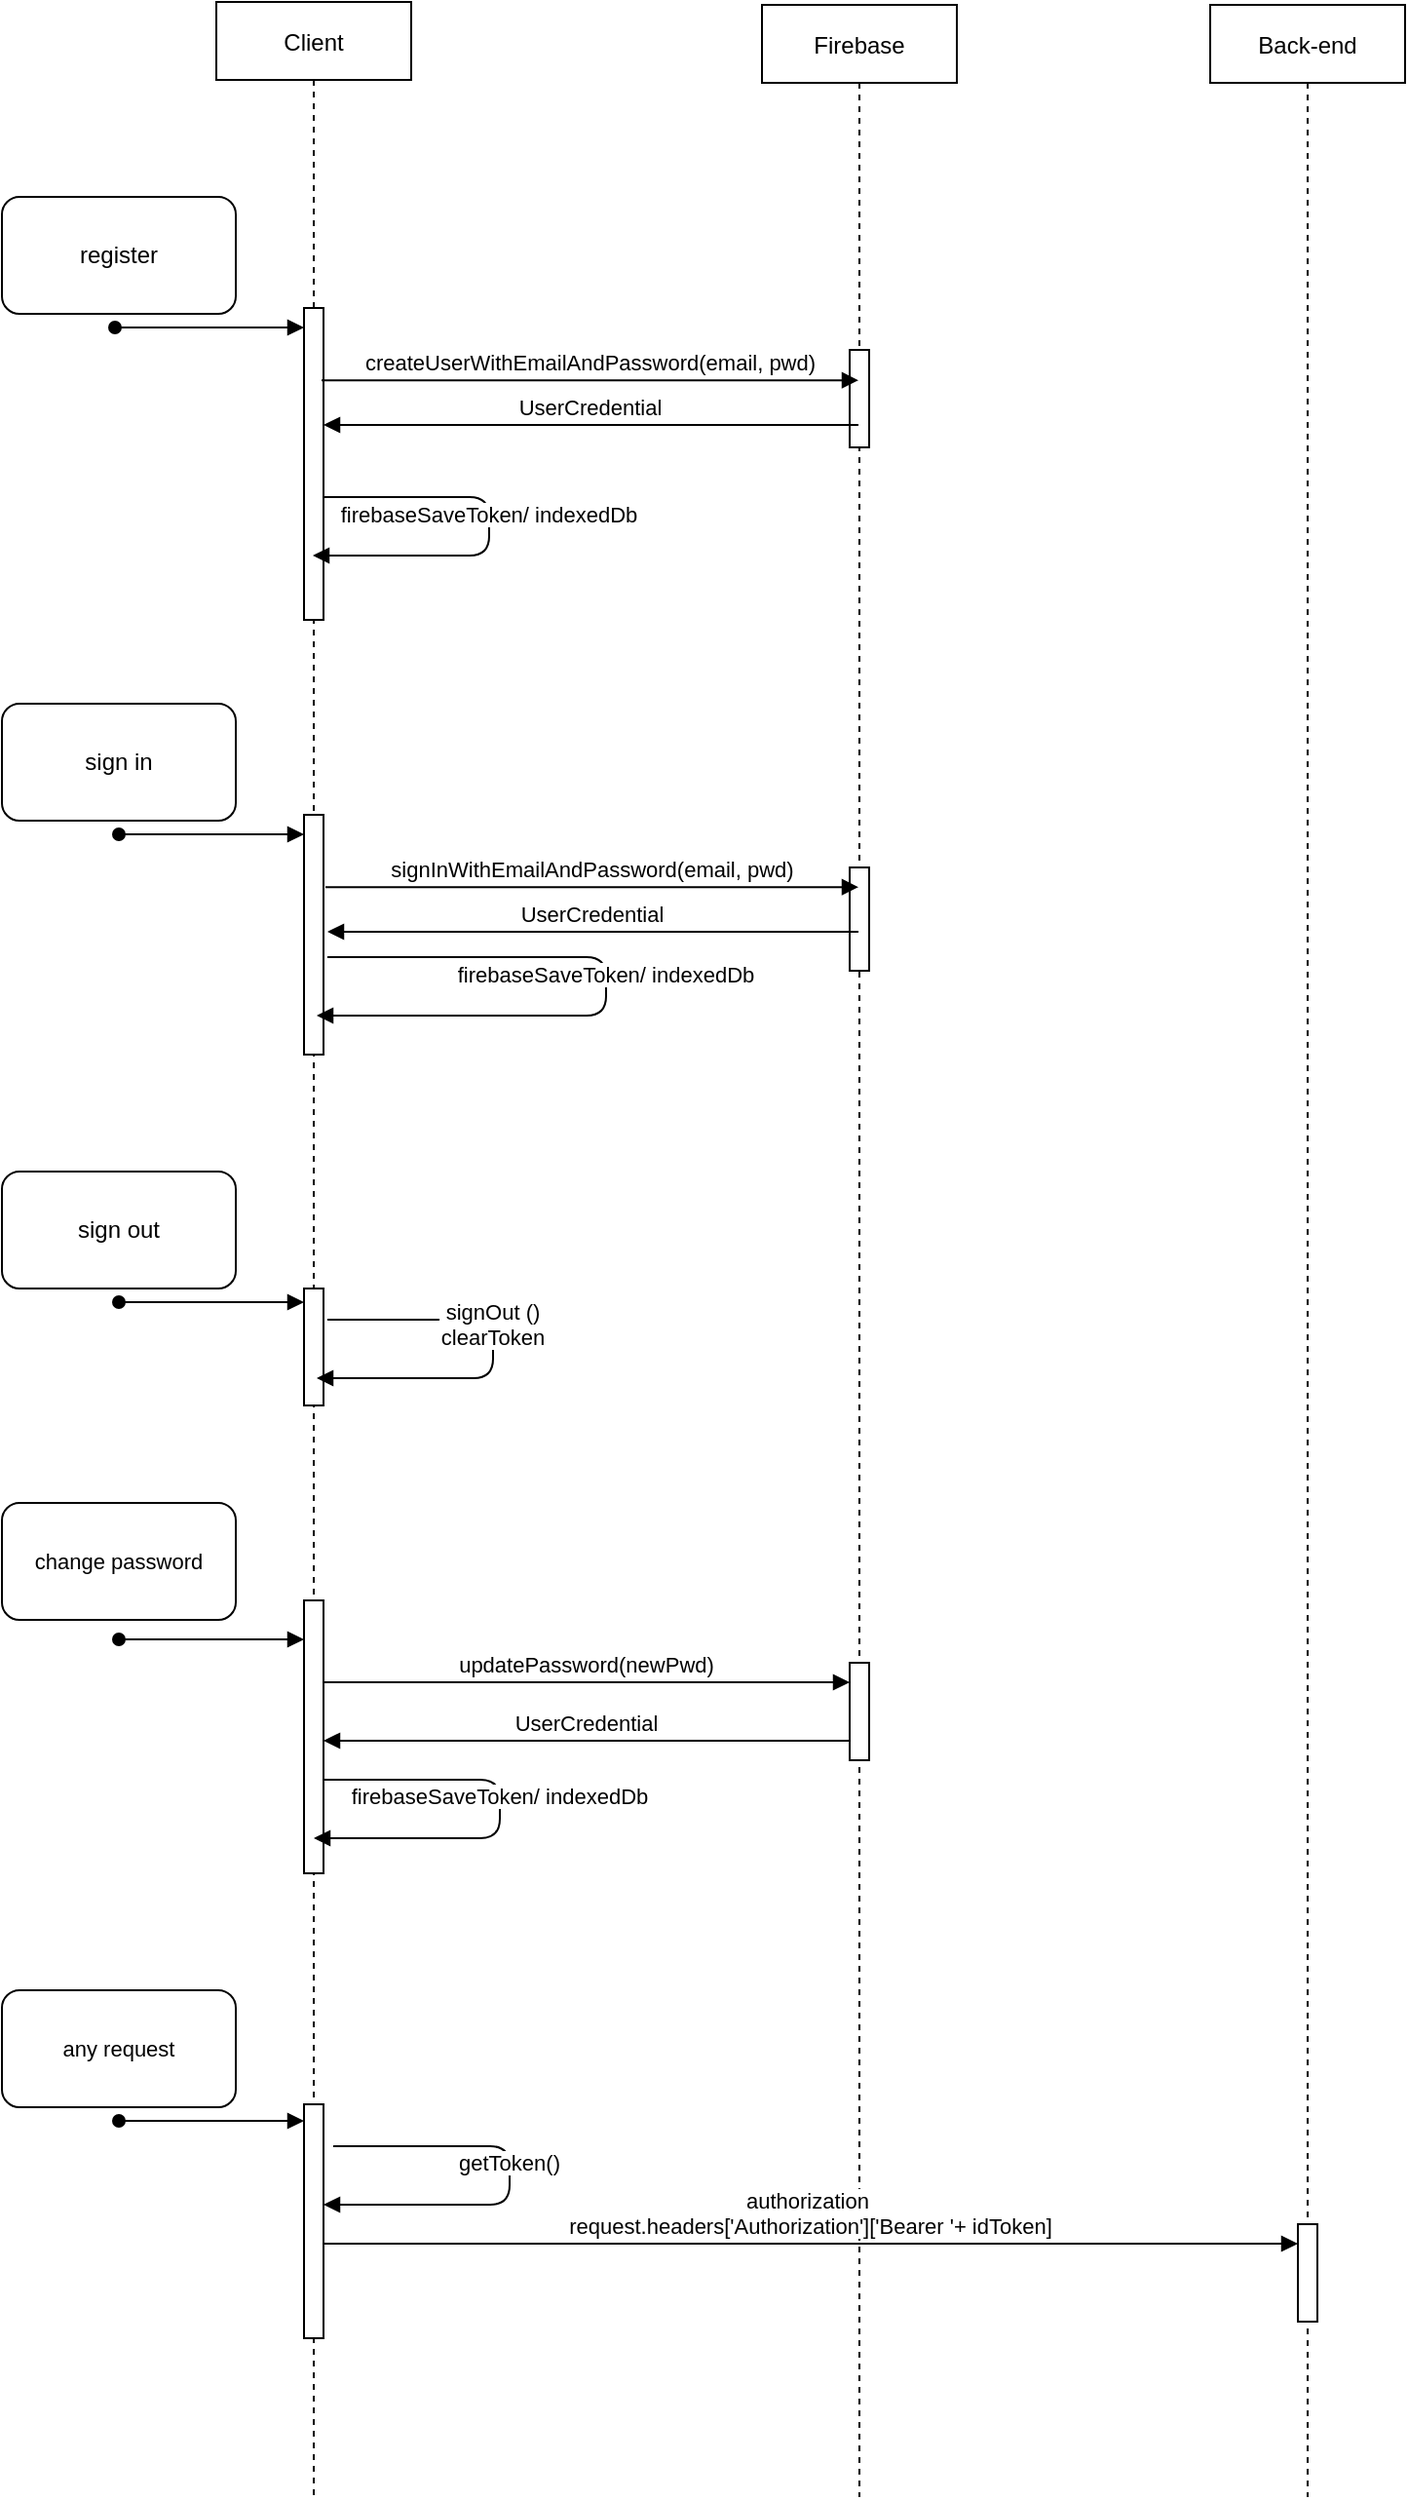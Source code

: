 <mxfile version="13.8.9-1" type="github">
  <diagram id="kgpKYQtTHZ0yAKxKKP6v" name="Page-1">
    <mxGraphModel dx="1422" dy="762" grid="1" gridSize="10" guides="1" tooltips="1" connect="1" arrows="1" fold="1" page="1" pageScale="1" pageWidth="850" pageHeight="1100" math="0" shadow="0">
      <root>
        <mxCell id="0" />
        <mxCell id="1" parent="0" />
        <mxCell id="3nuBFxr9cyL0pnOWT2aG-1" value="Client" style="shape=umlLifeline;perimeter=lifelinePerimeter;container=1;collapsible=0;recursiveResize=0;rounded=0;shadow=0;strokeWidth=1;" parent="1" vertex="1">
          <mxGeometry x="120" y="80" width="100" height="1280" as="geometry" />
        </mxCell>
        <mxCell id="ozkosLKGaaoJHy-yNGnJ-19" value="" style="points=[];perimeter=orthogonalPerimeter;rounded=0;shadow=0;strokeWidth=1;" parent="3nuBFxr9cyL0pnOWT2aG-1" vertex="1">
          <mxGeometry x="45" y="157" width="10" height="160" as="geometry" />
        </mxCell>
        <mxCell id="ozkosLKGaaoJHy-yNGnJ-24" value="firebaseSaveToken/ indexedDb" style="verticalAlign=bottom;endArrow=block;shadow=0;strokeWidth=1;" parent="3nuBFxr9cyL0pnOWT2aG-1" edge="1">
          <mxGeometry relative="1" as="geometry">
            <mxPoint x="55" y="254" as="sourcePoint" />
            <mxPoint x="49.5" y="284" as="targetPoint" />
            <Array as="points">
              <mxPoint x="140" y="254" />
              <mxPoint x="140" y="284" />
            </Array>
          </mxGeometry>
        </mxCell>
        <mxCell id="ozkosLKGaaoJHy-yNGnJ-61" value="" style="points=[];perimeter=orthogonalPerimeter;rounded=0;shadow=0;strokeWidth=1;" parent="3nuBFxr9cyL0pnOWT2aG-1" vertex="1">
          <mxGeometry x="45" y="417" width="10" height="123" as="geometry" />
        </mxCell>
        <mxCell id="lGKpdcnFsOUk8Vm2rYnd-2" value="" style="points=[];perimeter=orthogonalPerimeter;rounded=0;shadow=0;strokeWidth=1;" parent="3nuBFxr9cyL0pnOWT2aG-1" vertex="1">
          <mxGeometry x="45" y="820" width="10" height="140" as="geometry" />
        </mxCell>
        <mxCell id="Kkn3Ly9YWz7IPAgtcKhY-12" value="" style="points=[];perimeter=orthogonalPerimeter;rounded=0;shadow=0;strokeWidth=1;" parent="3nuBFxr9cyL0pnOWT2aG-1" vertex="1">
          <mxGeometry x="45" y="1078.5" width="10" height="120" as="geometry" />
        </mxCell>
        <mxCell id="Kkn3Ly9YWz7IPAgtcKhY-14" value="" style="verticalAlign=bottom;startArrow=oval;endArrow=block;shadow=0;strokeWidth=1;" parent="3nuBFxr9cyL0pnOWT2aG-1" edge="1">
          <mxGeometry relative="1" as="geometry">
            <mxPoint x="-50" y="1087" as="sourcePoint" />
            <mxPoint x="45" y="1087" as="targetPoint" />
            <Array as="points" />
          </mxGeometry>
        </mxCell>
        <mxCell id="3nuBFxr9cyL0pnOWT2aG-5" value="Firebase" style="shape=umlLifeline;perimeter=lifelinePerimeter;container=1;collapsible=0;recursiveResize=0;rounded=0;shadow=0;strokeWidth=1;" parent="1" vertex="1">
          <mxGeometry x="400" y="81.5" width="100" height="1278.5" as="geometry" />
        </mxCell>
        <mxCell id="ozkosLKGaaoJHy-yNGnJ-22" value="" style="points=[];perimeter=orthogonalPerimeter;rounded=0;shadow=0;strokeWidth=1;" parent="3nuBFxr9cyL0pnOWT2aG-5" vertex="1">
          <mxGeometry x="45" y="177" width="10" height="50" as="geometry" />
        </mxCell>
        <mxCell id="ozkosLKGaaoJHy-yNGnJ-63" value="" style="points=[];perimeter=orthogonalPerimeter;rounded=0;shadow=0;strokeWidth=1;" parent="3nuBFxr9cyL0pnOWT2aG-5" vertex="1">
          <mxGeometry x="45" y="442.5" width="10" height="53" as="geometry" />
        </mxCell>
        <mxCell id="ozkosLKGaaoJHy-yNGnJ-88" value="" style="points=[];perimeter=orthogonalPerimeter;rounded=0;shadow=0;strokeWidth=1;" parent="3nuBFxr9cyL0pnOWT2aG-5" vertex="1">
          <mxGeometry x="45" y="850.5" width="10" height="50" as="geometry" />
        </mxCell>
        <mxCell id="ozkosLKGaaoJHy-yNGnJ-20" value=" " style="verticalAlign=bottom;startArrow=oval;endArrow=block;shadow=0;strokeWidth=1;" parent="1" target="ozkosLKGaaoJHy-yNGnJ-19" edge="1">
          <mxGeometry relative="1" as="geometry">
            <mxPoint x="68" y="247" as="sourcePoint" />
            <mxPoint x="166" y="246.95" as="targetPoint" />
            <Array as="points" />
          </mxGeometry>
        </mxCell>
        <mxCell id="ozkosLKGaaoJHy-yNGnJ-21" value="createUserWithEmailAndPassword(email, pwd)" style="verticalAlign=bottom;endArrow=block;shadow=0;strokeWidth=1;exitX=0.9;exitY=0.211;exitDx=0;exitDy=0;exitPerimeter=0;" parent="1" target="3nuBFxr9cyL0pnOWT2aG-5" edge="1">
          <mxGeometry relative="1" as="geometry">
            <mxPoint x="174" y="274.08" as="sourcePoint" />
            <mxPoint x="345" y="274.08" as="targetPoint" />
          </mxGeometry>
        </mxCell>
        <mxCell id="ozkosLKGaaoJHy-yNGnJ-23" value="UserCredential" style="verticalAlign=bottom;endArrow=block;shadow=0;strokeWidth=1;" parent="1" source="3nuBFxr9cyL0pnOWT2aG-5" edge="1">
          <mxGeometry relative="1" as="geometry">
            <mxPoint x="345" y="297" as="sourcePoint" />
            <mxPoint x="175" y="297" as="targetPoint" />
            <Array as="points">
              <mxPoint x="290" y="297" />
            </Array>
            <mxPoint as="offset" />
          </mxGeometry>
        </mxCell>
        <mxCell id="ozkosLKGaaoJHy-yNGnJ-62" value="firebaseSaveToken/ indexedDb" style="verticalAlign=bottom;endArrow=block;shadow=0;strokeWidth=1;" parent="1" edge="1">
          <mxGeometry relative="1" as="geometry">
            <mxPoint x="177" y="570" as="sourcePoint" />
            <mxPoint x="171.5" y="600" as="targetPoint" />
            <Array as="points">
              <mxPoint x="320" y="570" />
              <mxPoint x="320" y="600" />
            </Array>
          </mxGeometry>
        </mxCell>
        <mxCell id="ozkosLKGaaoJHy-yNGnJ-68" value="" style="verticalAlign=bottom;startArrow=oval;endArrow=block;shadow=0;strokeWidth=1;" parent="1" target="ozkosLKGaaoJHy-yNGnJ-61" edge="1">
          <mxGeometry relative="1" as="geometry">
            <mxPoint x="70" y="507" as="sourcePoint" />
            <mxPoint x="168" y="506.95" as="targetPoint" />
            <Array as="points" />
          </mxGeometry>
        </mxCell>
        <mxCell id="ozkosLKGaaoJHy-yNGnJ-69" value="signInWithEmailAndPassword(email, pwd)" style="verticalAlign=bottom;endArrow=block;shadow=0;strokeWidth=1;exitX=0.9;exitY=0.211;exitDx=0;exitDy=0;exitPerimeter=0;" parent="1" target="3nuBFxr9cyL0pnOWT2aG-5" edge="1">
          <mxGeometry relative="1" as="geometry">
            <mxPoint x="176" y="534.08" as="sourcePoint" />
            <mxPoint x="347" y="534.08" as="targetPoint" />
          </mxGeometry>
        </mxCell>
        <mxCell id="ozkosLKGaaoJHy-yNGnJ-70" value="UserCredential" style="verticalAlign=bottom;endArrow=block;shadow=0;strokeWidth=1;" parent="1" source="3nuBFxr9cyL0pnOWT2aG-5" edge="1">
          <mxGeometry relative="1" as="geometry">
            <mxPoint x="347" y="557" as="sourcePoint" />
            <mxPoint x="177" y="557" as="targetPoint" />
            <Array as="points">
              <mxPoint x="292" y="557" />
            </Array>
            <mxPoint as="offset" />
          </mxGeometry>
        </mxCell>
        <mxCell id="ozkosLKGaaoJHy-yNGnJ-81" value="" style="points=[];perimeter=orthogonalPerimeter;rounded=0;shadow=0;strokeWidth=1;" parent="1" vertex="1">
          <mxGeometry x="165" y="740" width="10" height="60" as="geometry" />
        </mxCell>
        <mxCell id="ozkosLKGaaoJHy-yNGnJ-82" value="signOut ()&#xa;clearToken" style="verticalAlign=bottom;endArrow=block;shadow=0;strokeWidth=1;" parent="1" edge="1">
          <mxGeometry relative="1" as="geometry">
            <mxPoint x="177" y="756" as="sourcePoint" />
            <mxPoint x="171.5" y="786" as="targetPoint" />
            <Array as="points">
              <mxPoint x="262" y="756" />
              <mxPoint x="262" y="786" />
            </Array>
          </mxGeometry>
        </mxCell>
        <mxCell id="ozkosLKGaaoJHy-yNGnJ-84" value="" style="verticalAlign=bottom;startArrow=oval;endArrow=block;shadow=0;strokeWidth=1;" parent="1" target="ozkosLKGaaoJHy-yNGnJ-81" edge="1">
          <mxGeometry relative="1" as="geometry">
            <mxPoint x="70" y="747" as="sourcePoint" />
            <mxPoint x="168" y="746.95" as="targetPoint" />
            <Array as="points" />
          </mxGeometry>
        </mxCell>
        <mxCell id="ozkosLKGaaoJHy-yNGnJ-94" value="" style="verticalAlign=bottom;startArrow=oval;endArrow=block;shadow=0;strokeWidth=1;" parent="1" edge="1">
          <mxGeometry relative="1" as="geometry">
            <mxPoint x="70" y="920" as="sourcePoint" />
            <mxPoint x="165" y="920" as="targetPoint" />
            <Array as="points" />
          </mxGeometry>
        </mxCell>
        <mxCell id="ozkosLKGaaoJHy-yNGnJ-95" value="updatePassword(newPwd)" style="verticalAlign=bottom;endArrow=block;shadow=0;strokeWidth=1;" parent="1" target="ozkosLKGaaoJHy-yNGnJ-88" edge="1">
          <mxGeometry relative="1" as="geometry">
            <mxPoint x="175" y="942" as="sourcePoint" />
            <mxPoint x="337" y="942" as="targetPoint" />
          </mxGeometry>
        </mxCell>
        <mxCell id="ozkosLKGaaoJHy-yNGnJ-96" value="UserCredential" style="verticalAlign=bottom;endArrow=block;shadow=0;strokeWidth=1;" parent="1" source="ozkosLKGaaoJHy-yNGnJ-88" edge="1">
          <mxGeometry relative="1" as="geometry">
            <mxPoint x="337" y="972" as="sourcePoint" />
            <mxPoint x="175" y="972" as="targetPoint" />
            <Array as="points">
              <mxPoint x="282" y="972" />
            </Array>
            <mxPoint as="offset" />
          </mxGeometry>
        </mxCell>
        <mxCell id="ozkosLKGaaoJHy-yNGnJ-107" value="firebaseSaveToken/ indexedDb" style="verticalAlign=bottom;endArrow=block;shadow=0;strokeWidth=1;" parent="1" edge="1">
          <mxGeometry relative="1" as="geometry">
            <mxPoint x="175" y="992" as="sourcePoint" />
            <mxPoint x="170" y="1022" as="targetPoint" />
            <Array as="points">
              <mxPoint x="265.5" y="992" />
              <mxPoint x="265.5" y="1022" />
            </Array>
          </mxGeometry>
        </mxCell>
        <mxCell id="Kkn3Ly9YWz7IPAgtcKhY-1" value="register" style="rounded=1;whiteSpace=wrap;html=1;" parent="1" vertex="1">
          <mxGeometry x="10" y="180" width="120" height="60" as="geometry" />
        </mxCell>
        <mxCell id="Kkn3Ly9YWz7IPAgtcKhY-2" value="sign in" style="rounded=1;whiteSpace=wrap;html=1;" parent="1" vertex="1">
          <mxGeometry x="10" y="440" width="120" height="60" as="geometry" />
        </mxCell>
        <mxCell id="Kkn3Ly9YWz7IPAgtcKhY-3" value="sign out" style="rounded=1;whiteSpace=wrap;html=1;" parent="1" vertex="1">
          <mxGeometry x="10" y="680" width="120" height="60" as="geometry" />
        </mxCell>
        <mxCell id="Kkn3Ly9YWz7IPAgtcKhY-4" value="&lt;span style=&quot;font-size: 11px ; background-color: rgb(255 , 255 , 255)&quot;&gt;change password&lt;/span&gt;" style="rounded=1;whiteSpace=wrap;html=1;" parent="1" vertex="1">
          <mxGeometry x="10" y="850" width="120" height="60" as="geometry" />
        </mxCell>
        <mxCell id="Kkn3Ly9YWz7IPAgtcKhY-11" value="&lt;span style=&quot;font-size: 11px ; background-color: rgb(255 , 255 , 255)&quot;&gt;any request&lt;/span&gt;" style="rounded=1;whiteSpace=wrap;html=1;" parent="1" vertex="1">
          <mxGeometry x="10" y="1100" width="120" height="60" as="geometry" />
        </mxCell>
        <mxCell id="Kkn3Ly9YWz7IPAgtcKhY-19" value="Back-end" style="shape=umlLifeline;perimeter=lifelinePerimeter;container=1;collapsible=0;recursiveResize=0;rounded=0;shadow=0;strokeWidth=1;" parent="1" vertex="1">
          <mxGeometry x="630" y="81.5" width="100" height="1278.5" as="geometry" />
        </mxCell>
        <mxCell id="Kkn3Ly9YWz7IPAgtcKhY-13" value="" style="points=[];perimeter=orthogonalPerimeter;rounded=0;shadow=0;strokeWidth=1;" parent="Kkn3Ly9YWz7IPAgtcKhY-19" vertex="1">
          <mxGeometry x="45" y="1138.5" width="10" height="50" as="geometry" />
        </mxCell>
        <mxCell id="Kkn3Ly9YWz7IPAgtcKhY-15" value="authorization &#xa;request.headers[&#39;Authorization&#39;][&#39;Bearer &#39;+ idToken]" style="verticalAlign=bottom;endArrow=block;shadow=0;strokeWidth=1;" parent="1" edge="1">
          <mxGeometry relative="1" as="geometry">
            <mxPoint x="175" y="1230" as="sourcePoint" />
            <mxPoint x="675" y="1230" as="targetPoint" />
          </mxGeometry>
        </mxCell>
        <mxCell id="Kkn3Ly9YWz7IPAgtcKhY-24" value="getToken()" style="verticalAlign=bottom;endArrow=block;shadow=0;strokeWidth=1;" parent="1" edge="1">
          <mxGeometry relative="1" as="geometry">
            <mxPoint x="180" y="1180" as="sourcePoint" />
            <mxPoint x="175" y="1210" as="targetPoint" />
            <Array as="points">
              <mxPoint x="270.5" y="1180" />
              <mxPoint x="270.5" y="1210" />
            </Array>
          </mxGeometry>
        </mxCell>
      </root>
    </mxGraphModel>
  </diagram>
</mxfile>
